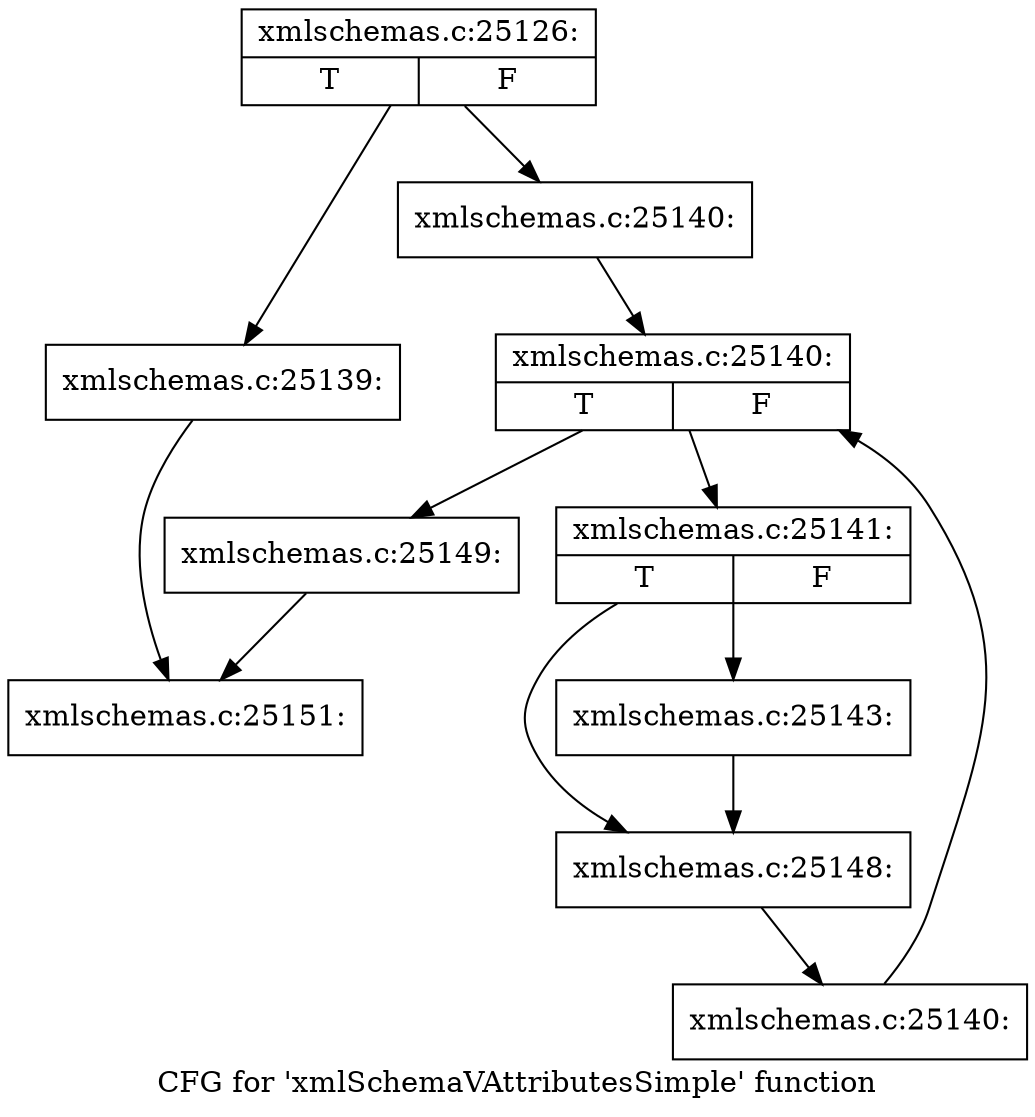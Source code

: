 digraph "CFG for 'xmlSchemaVAttributesSimple' function" {
	label="CFG for 'xmlSchemaVAttributesSimple' function";

	Node0x55e46f0 [shape=record,label="{xmlschemas.c:25126:|{<s0>T|<s1>F}}"];
	Node0x55e46f0 -> Node0x55e5570;
	Node0x55e46f0 -> Node0x55e55c0;
	Node0x55e5570 [shape=record,label="{xmlschemas.c:25139:}"];
	Node0x55e5570 -> Node0x55e1fa0;
	Node0x55e55c0 [shape=record,label="{xmlschemas.c:25140:}"];
	Node0x55e55c0 -> Node0x55e5cb0;
	Node0x55e5cb0 [shape=record,label="{xmlschemas.c:25140:|{<s0>T|<s1>F}}"];
	Node0x55e5cb0 -> Node0x55e5f90;
	Node0x55e5cb0 -> Node0x55e5b10;
	Node0x55e5f90 [shape=record,label="{xmlschemas.c:25141:|{<s0>T|<s1>F}}"];
	Node0x55e5f90 -> Node0x55e6850;
	Node0x55e5f90 -> Node0x55e6800;
	Node0x55e6800 [shape=record,label="{xmlschemas.c:25143:}"];
	Node0x55e6800 -> Node0x55e6850;
	Node0x55e6850 [shape=record,label="{xmlschemas.c:25148:}"];
	Node0x55e6850 -> Node0x55e5f00;
	Node0x55e5f00 [shape=record,label="{xmlschemas.c:25140:}"];
	Node0x55e5f00 -> Node0x55e5cb0;
	Node0x55e5b10 [shape=record,label="{xmlschemas.c:25149:}"];
	Node0x55e5b10 -> Node0x55e1fa0;
	Node0x55e1fa0 [shape=record,label="{xmlschemas.c:25151:}"];
}
